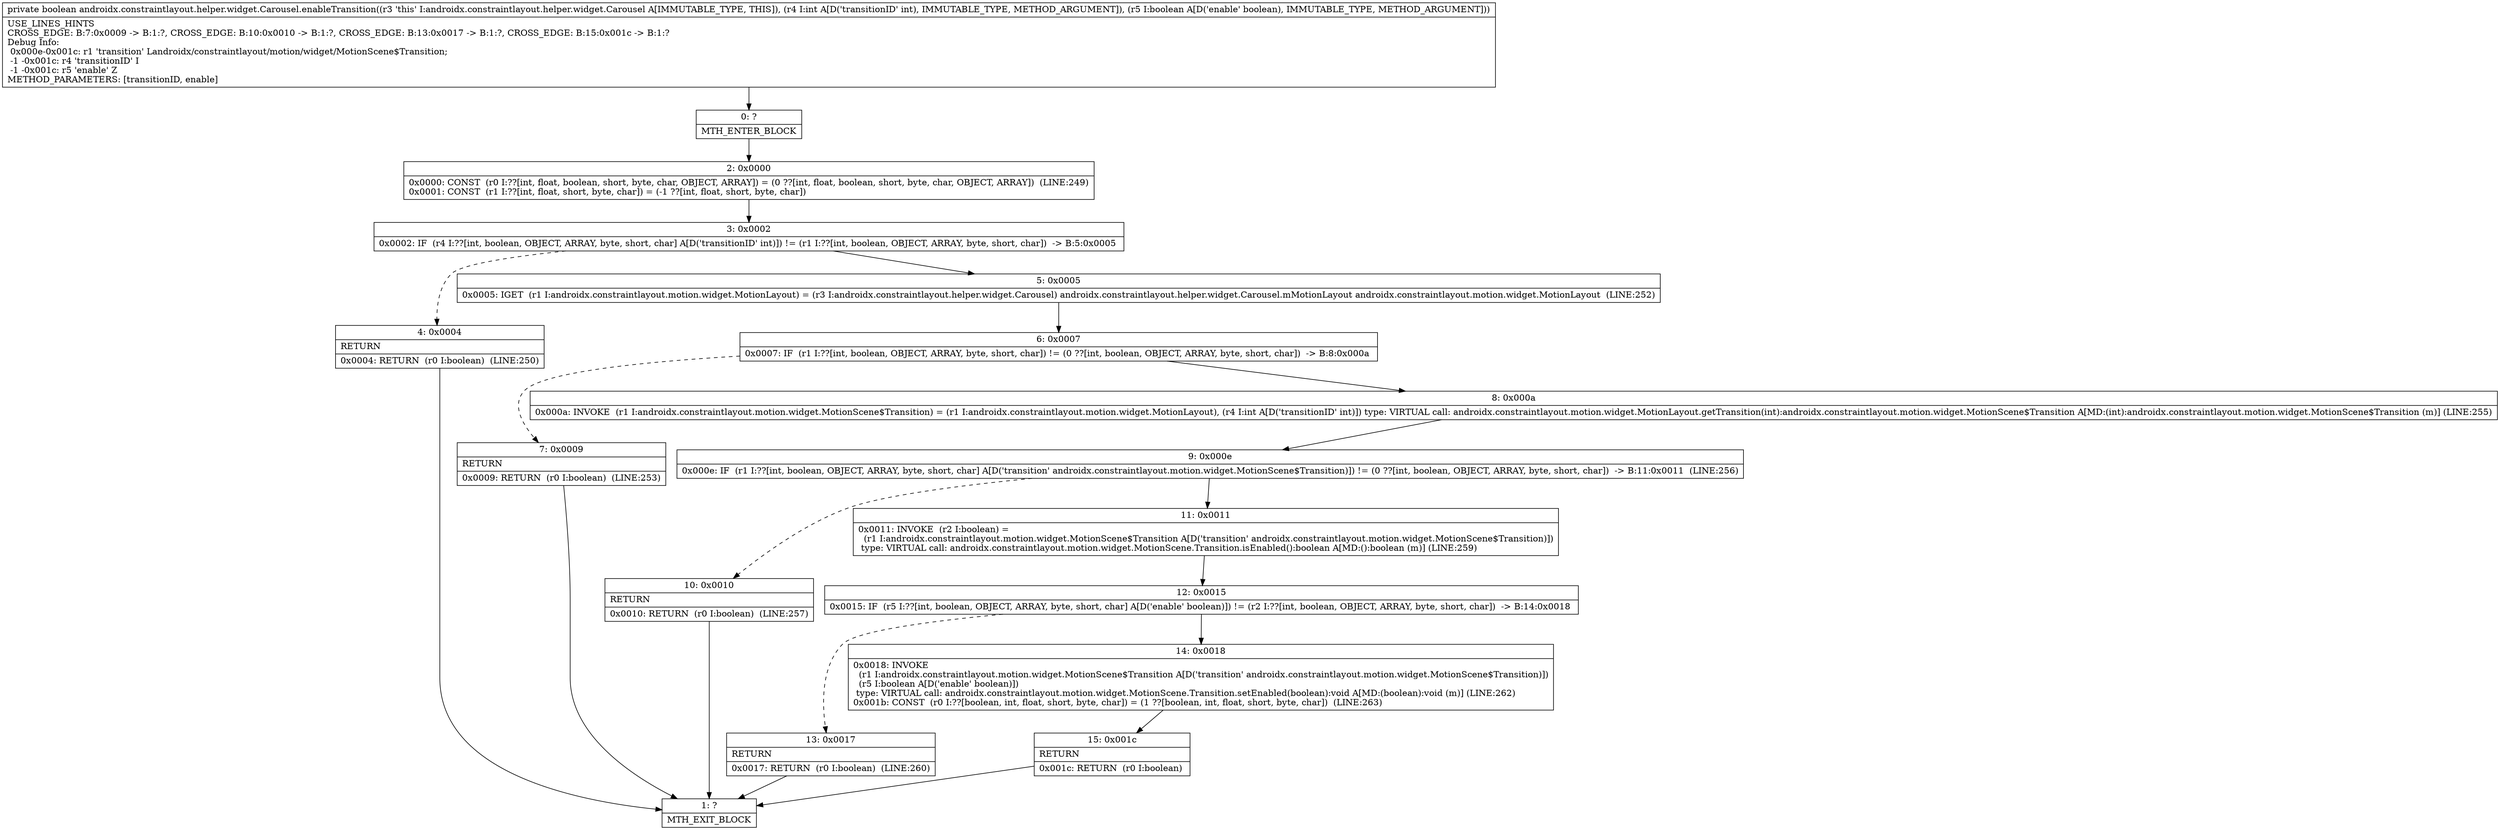 digraph "CFG forandroidx.constraintlayout.helper.widget.Carousel.enableTransition(IZ)Z" {
Node_0 [shape=record,label="{0\:\ ?|MTH_ENTER_BLOCK\l}"];
Node_2 [shape=record,label="{2\:\ 0x0000|0x0000: CONST  (r0 I:??[int, float, boolean, short, byte, char, OBJECT, ARRAY]) = (0 ??[int, float, boolean, short, byte, char, OBJECT, ARRAY])  (LINE:249)\l0x0001: CONST  (r1 I:??[int, float, short, byte, char]) = (\-1 ??[int, float, short, byte, char]) \l}"];
Node_3 [shape=record,label="{3\:\ 0x0002|0x0002: IF  (r4 I:??[int, boolean, OBJECT, ARRAY, byte, short, char] A[D('transitionID' int)]) != (r1 I:??[int, boolean, OBJECT, ARRAY, byte, short, char])  \-\> B:5:0x0005 \l}"];
Node_4 [shape=record,label="{4\:\ 0x0004|RETURN\l|0x0004: RETURN  (r0 I:boolean)  (LINE:250)\l}"];
Node_1 [shape=record,label="{1\:\ ?|MTH_EXIT_BLOCK\l}"];
Node_5 [shape=record,label="{5\:\ 0x0005|0x0005: IGET  (r1 I:androidx.constraintlayout.motion.widget.MotionLayout) = (r3 I:androidx.constraintlayout.helper.widget.Carousel) androidx.constraintlayout.helper.widget.Carousel.mMotionLayout androidx.constraintlayout.motion.widget.MotionLayout  (LINE:252)\l}"];
Node_6 [shape=record,label="{6\:\ 0x0007|0x0007: IF  (r1 I:??[int, boolean, OBJECT, ARRAY, byte, short, char]) != (0 ??[int, boolean, OBJECT, ARRAY, byte, short, char])  \-\> B:8:0x000a \l}"];
Node_7 [shape=record,label="{7\:\ 0x0009|RETURN\l|0x0009: RETURN  (r0 I:boolean)  (LINE:253)\l}"];
Node_8 [shape=record,label="{8\:\ 0x000a|0x000a: INVOKE  (r1 I:androidx.constraintlayout.motion.widget.MotionScene$Transition) = (r1 I:androidx.constraintlayout.motion.widget.MotionLayout), (r4 I:int A[D('transitionID' int)]) type: VIRTUAL call: androidx.constraintlayout.motion.widget.MotionLayout.getTransition(int):androidx.constraintlayout.motion.widget.MotionScene$Transition A[MD:(int):androidx.constraintlayout.motion.widget.MotionScene$Transition (m)] (LINE:255)\l}"];
Node_9 [shape=record,label="{9\:\ 0x000e|0x000e: IF  (r1 I:??[int, boolean, OBJECT, ARRAY, byte, short, char] A[D('transition' androidx.constraintlayout.motion.widget.MotionScene$Transition)]) != (0 ??[int, boolean, OBJECT, ARRAY, byte, short, char])  \-\> B:11:0x0011  (LINE:256)\l}"];
Node_10 [shape=record,label="{10\:\ 0x0010|RETURN\l|0x0010: RETURN  (r0 I:boolean)  (LINE:257)\l}"];
Node_11 [shape=record,label="{11\:\ 0x0011|0x0011: INVOKE  (r2 I:boolean) = \l  (r1 I:androidx.constraintlayout.motion.widget.MotionScene$Transition A[D('transition' androidx.constraintlayout.motion.widget.MotionScene$Transition)])\l type: VIRTUAL call: androidx.constraintlayout.motion.widget.MotionScene.Transition.isEnabled():boolean A[MD:():boolean (m)] (LINE:259)\l}"];
Node_12 [shape=record,label="{12\:\ 0x0015|0x0015: IF  (r5 I:??[int, boolean, OBJECT, ARRAY, byte, short, char] A[D('enable' boolean)]) != (r2 I:??[int, boolean, OBJECT, ARRAY, byte, short, char])  \-\> B:14:0x0018 \l}"];
Node_13 [shape=record,label="{13\:\ 0x0017|RETURN\l|0x0017: RETURN  (r0 I:boolean)  (LINE:260)\l}"];
Node_14 [shape=record,label="{14\:\ 0x0018|0x0018: INVOKE  \l  (r1 I:androidx.constraintlayout.motion.widget.MotionScene$Transition A[D('transition' androidx.constraintlayout.motion.widget.MotionScene$Transition)])\l  (r5 I:boolean A[D('enable' boolean)])\l type: VIRTUAL call: androidx.constraintlayout.motion.widget.MotionScene.Transition.setEnabled(boolean):void A[MD:(boolean):void (m)] (LINE:262)\l0x001b: CONST  (r0 I:??[boolean, int, float, short, byte, char]) = (1 ??[boolean, int, float, short, byte, char])  (LINE:263)\l}"];
Node_15 [shape=record,label="{15\:\ 0x001c|RETURN\l|0x001c: RETURN  (r0 I:boolean) \l}"];
MethodNode[shape=record,label="{private boolean androidx.constraintlayout.helper.widget.Carousel.enableTransition((r3 'this' I:androidx.constraintlayout.helper.widget.Carousel A[IMMUTABLE_TYPE, THIS]), (r4 I:int A[D('transitionID' int), IMMUTABLE_TYPE, METHOD_ARGUMENT]), (r5 I:boolean A[D('enable' boolean), IMMUTABLE_TYPE, METHOD_ARGUMENT]))  | USE_LINES_HINTS\lCROSS_EDGE: B:7:0x0009 \-\> B:1:?, CROSS_EDGE: B:10:0x0010 \-\> B:1:?, CROSS_EDGE: B:13:0x0017 \-\> B:1:?, CROSS_EDGE: B:15:0x001c \-\> B:1:?\lDebug Info:\l  0x000e\-0x001c: r1 'transition' Landroidx\/constraintlayout\/motion\/widget\/MotionScene$Transition;\l  \-1 \-0x001c: r4 'transitionID' I\l  \-1 \-0x001c: r5 'enable' Z\lMETHOD_PARAMETERS: [transitionID, enable]\l}"];
MethodNode -> Node_0;Node_0 -> Node_2;
Node_2 -> Node_3;
Node_3 -> Node_4[style=dashed];
Node_3 -> Node_5;
Node_4 -> Node_1;
Node_5 -> Node_6;
Node_6 -> Node_7[style=dashed];
Node_6 -> Node_8;
Node_7 -> Node_1;
Node_8 -> Node_9;
Node_9 -> Node_10[style=dashed];
Node_9 -> Node_11;
Node_10 -> Node_1;
Node_11 -> Node_12;
Node_12 -> Node_13[style=dashed];
Node_12 -> Node_14;
Node_13 -> Node_1;
Node_14 -> Node_15;
Node_15 -> Node_1;
}

